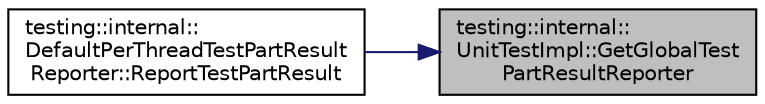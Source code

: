 digraph "testing::internal::UnitTestImpl::GetGlobalTestPartResultReporter"
{
 // LATEX_PDF_SIZE
  bgcolor="transparent";
  edge [fontname="Helvetica",fontsize="10",labelfontname="Helvetica",labelfontsize="10"];
  node [fontname="Helvetica",fontsize="10",shape=record];
  rankdir="RL";
  Node1 [label="testing::internal::\lUnitTestImpl::GetGlobalTest\lPartResultReporter",height=0.2,width=0.4,color="black", fillcolor="grey75", style="filled", fontcolor="black",tooltip=" "];
  Node1 -> Node2 [dir="back",color="midnightblue",fontsize="10",style="solid",fontname="Helvetica"];
  Node2 [label="testing::internal::\lDefaultPerThreadTestPartResult\lReporter::ReportTestPartResult",height=0.2,width=0.4,color="black",URL="$classtesting_1_1internal_1_1DefaultPerThreadTestPartResultReporter.html#abc9fbfe0dd643ffb9fccb117745c2c21",tooltip=" "];
}
